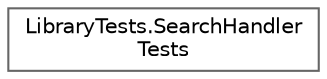 digraph "Graphical Class Hierarchy"
{
 // INTERACTIVE_SVG=YES
 // LATEX_PDF_SIZE
  bgcolor="transparent";
  edge [fontname=Helvetica,fontsize=10,labelfontname=Helvetica,labelfontsize=10];
  node [fontname=Helvetica,fontsize=10,shape=box,height=0.2,width=0.4];
  rankdir="LR";
  Node0 [label="LibraryTests.SearchHandler\lTests",height=0.2,width=0.4,color="grey40", fillcolor="white", style="filled",URL="$classLibraryTests_1_1SearchHandlerTests.html",tooltip=" "];
}
